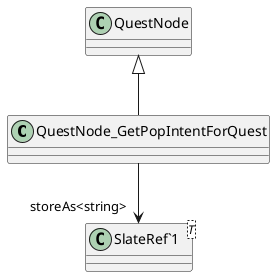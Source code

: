 @startuml
class QuestNode_GetPopIntentForQuest {
}
class "SlateRef`1"<T> {
}
QuestNode <|-- QuestNode_GetPopIntentForQuest
QuestNode_GetPopIntentForQuest --> "storeAs<string>" "SlateRef`1"
@enduml
